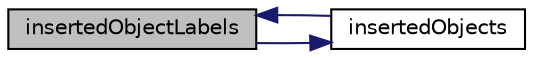 digraph "insertedObjectLabels"
{
  bgcolor="transparent";
  edge [fontname="Helvetica",fontsize="10",labelfontname="Helvetica",labelfontsize="10"];
  node [fontname="Helvetica",fontsize="10",shape=record];
  rankdir="LR";
  Node1 [label="insertedObjectLabels",height=0.2,width=0.4,color="black", fillcolor="grey75", style="filled", fontcolor="black"];
  Node1 -> Node2 [color="midnightblue",fontsize="10",style="solid",fontname="Helvetica"];
  Node2 [label="insertedObjects",height=0.2,width=0.4,color="black",URL="$a01931.html#a047f2ccccf0171e689e26094f1a83c89",tooltip="Are there any inserted points. "];
  Node2 -> Node1 [color="midnightblue",fontsize="10",style="solid",fontname="Helvetica"];
}
